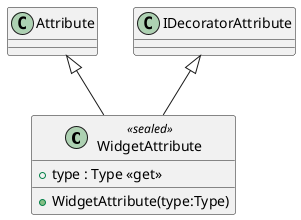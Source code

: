 @startuml
class WidgetAttribute <<sealed>> {
    + WidgetAttribute(type:Type)
    + type : Type <<get>>
}
Attribute <|-- WidgetAttribute
IDecoratorAttribute <|-- WidgetAttribute
@enduml
